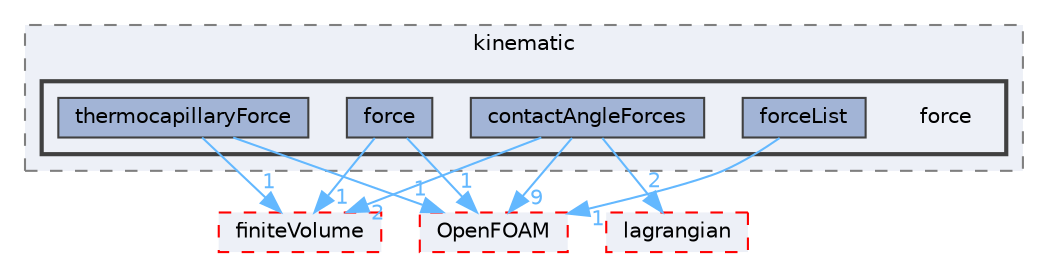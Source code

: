 digraph "src/regionModels/surfaceFilmModels/submodels/kinematic/force"
{
 // LATEX_PDF_SIZE
  bgcolor="transparent";
  edge [fontname=Helvetica,fontsize=10,labelfontname=Helvetica,labelfontsize=10];
  node [fontname=Helvetica,fontsize=10,shape=box,height=0.2,width=0.4];
  compound=true
  subgraph clusterdir_748187a7aee928611e312f378f23d627 {
    graph [ bgcolor="#edf0f7", pencolor="grey50", label="kinematic", fontname=Helvetica,fontsize=10 style="filled,dashed", URL="dir_748187a7aee928611e312f378f23d627.html",tooltip=""]
  subgraph clusterdir_6e1c174345a149ebf9cf672121689ca3 {
    graph [ bgcolor="#edf0f7", pencolor="grey25", label="", fontname=Helvetica,fontsize=10 style="filled,bold", URL="dir_6e1c174345a149ebf9cf672121689ca3.html",tooltip=""]
    dir_6e1c174345a149ebf9cf672121689ca3 [shape=plaintext, label="force"];
  dir_ba3221cac8085663135ad3e23e7eee8e [label="contactAngleForces", fillcolor="#a2b4d6", color="grey25", style="filled", URL="dir_ba3221cac8085663135ad3e23e7eee8e.html",tooltip=""];
  dir_77cda1e1704280caa9b7cf24183bc44b [label="force", fillcolor="#a2b4d6", color="grey25", style="filled", URL="dir_77cda1e1704280caa9b7cf24183bc44b.html",tooltip=""];
  dir_0d2584e951126995ab7b5e87fad1fddd [label="forceList", fillcolor="#a2b4d6", color="grey25", style="filled", URL="dir_0d2584e951126995ab7b5e87fad1fddd.html",tooltip=""];
  dir_9d981977c2eb0159f446d5beeacfcad0 [label="thermocapillaryForce", fillcolor="#a2b4d6", color="grey25", style="filled", URL="dir_9d981977c2eb0159f446d5beeacfcad0.html",tooltip=""];
  }
  }
  dir_9bd15774b555cf7259a6fa18f99fe99b [label="finiteVolume", fillcolor="#edf0f7", color="red", style="filled,dashed", URL="dir_9bd15774b555cf7259a6fa18f99fe99b.html",tooltip=""];
  dir_c5473ff19b20e6ec4dfe5c310b3778a8 [label="OpenFOAM", fillcolor="#edf0f7", color="red", style="filled,dashed", URL="dir_c5473ff19b20e6ec4dfe5c310b3778a8.html",tooltip=""];
  dir_f8c25efc4b6f6a8502a42d5af7554d23 [label="lagrangian", fillcolor="#edf0f7", color="red", style="filled,dashed", URL="dir_f8c25efc4b6f6a8502a42d5af7554d23.html",tooltip=""];
  dir_ba3221cac8085663135ad3e23e7eee8e->dir_9bd15774b555cf7259a6fa18f99fe99b [headlabel="2", labeldistance=1.5 headhref="dir_000667_001387.html" href="dir_000667_001387.html" color="steelblue1" fontcolor="steelblue1"];
  dir_ba3221cac8085663135ad3e23e7eee8e->dir_c5473ff19b20e6ec4dfe5c310b3778a8 [headlabel="9", labeldistance=1.5 headhref="dir_000667_002695.html" href="dir_000667_002695.html" color="steelblue1" fontcolor="steelblue1"];
  dir_ba3221cac8085663135ad3e23e7eee8e->dir_f8c25efc4b6f6a8502a42d5af7554d23 [headlabel="2", labeldistance=1.5 headhref="dir_000667_002071.html" href="dir_000667_002071.html" color="steelblue1" fontcolor="steelblue1"];
  dir_77cda1e1704280caa9b7cf24183bc44b->dir_9bd15774b555cf7259a6fa18f99fe99b [headlabel="1", labeldistance=1.5 headhref="dir_001475_001387.html" href="dir_001475_001387.html" color="steelblue1" fontcolor="steelblue1"];
  dir_77cda1e1704280caa9b7cf24183bc44b->dir_c5473ff19b20e6ec4dfe5c310b3778a8 [headlabel="1", labeldistance=1.5 headhref="dir_001475_002695.html" href="dir_001475_002695.html" color="steelblue1" fontcolor="steelblue1"];
  dir_0d2584e951126995ab7b5e87fad1fddd->dir_c5473ff19b20e6ec4dfe5c310b3778a8 [headlabel="1", labeldistance=1.5 headhref="dir_001478_002695.html" href="dir_001478_002695.html" color="steelblue1" fontcolor="steelblue1"];
  dir_9d981977c2eb0159f446d5beeacfcad0->dir_9bd15774b555cf7259a6fa18f99fe99b [headlabel="1", labeldistance=1.5 headhref="dir_004006_001387.html" href="dir_004006_001387.html" color="steelblue1" fontcolor="steelblue1"];
  dir_9d981977c2eb0159f446d5beeacfcad0->dir_c5473ff19b20e6ec4dfe5c310b3778a8 [headlabel="1", labeldistance=1.5 headhref="dir_004006_002695.html" href="dir_004006_002695.html" color="steelblue1" fontcolor="steelblue1"];
}
